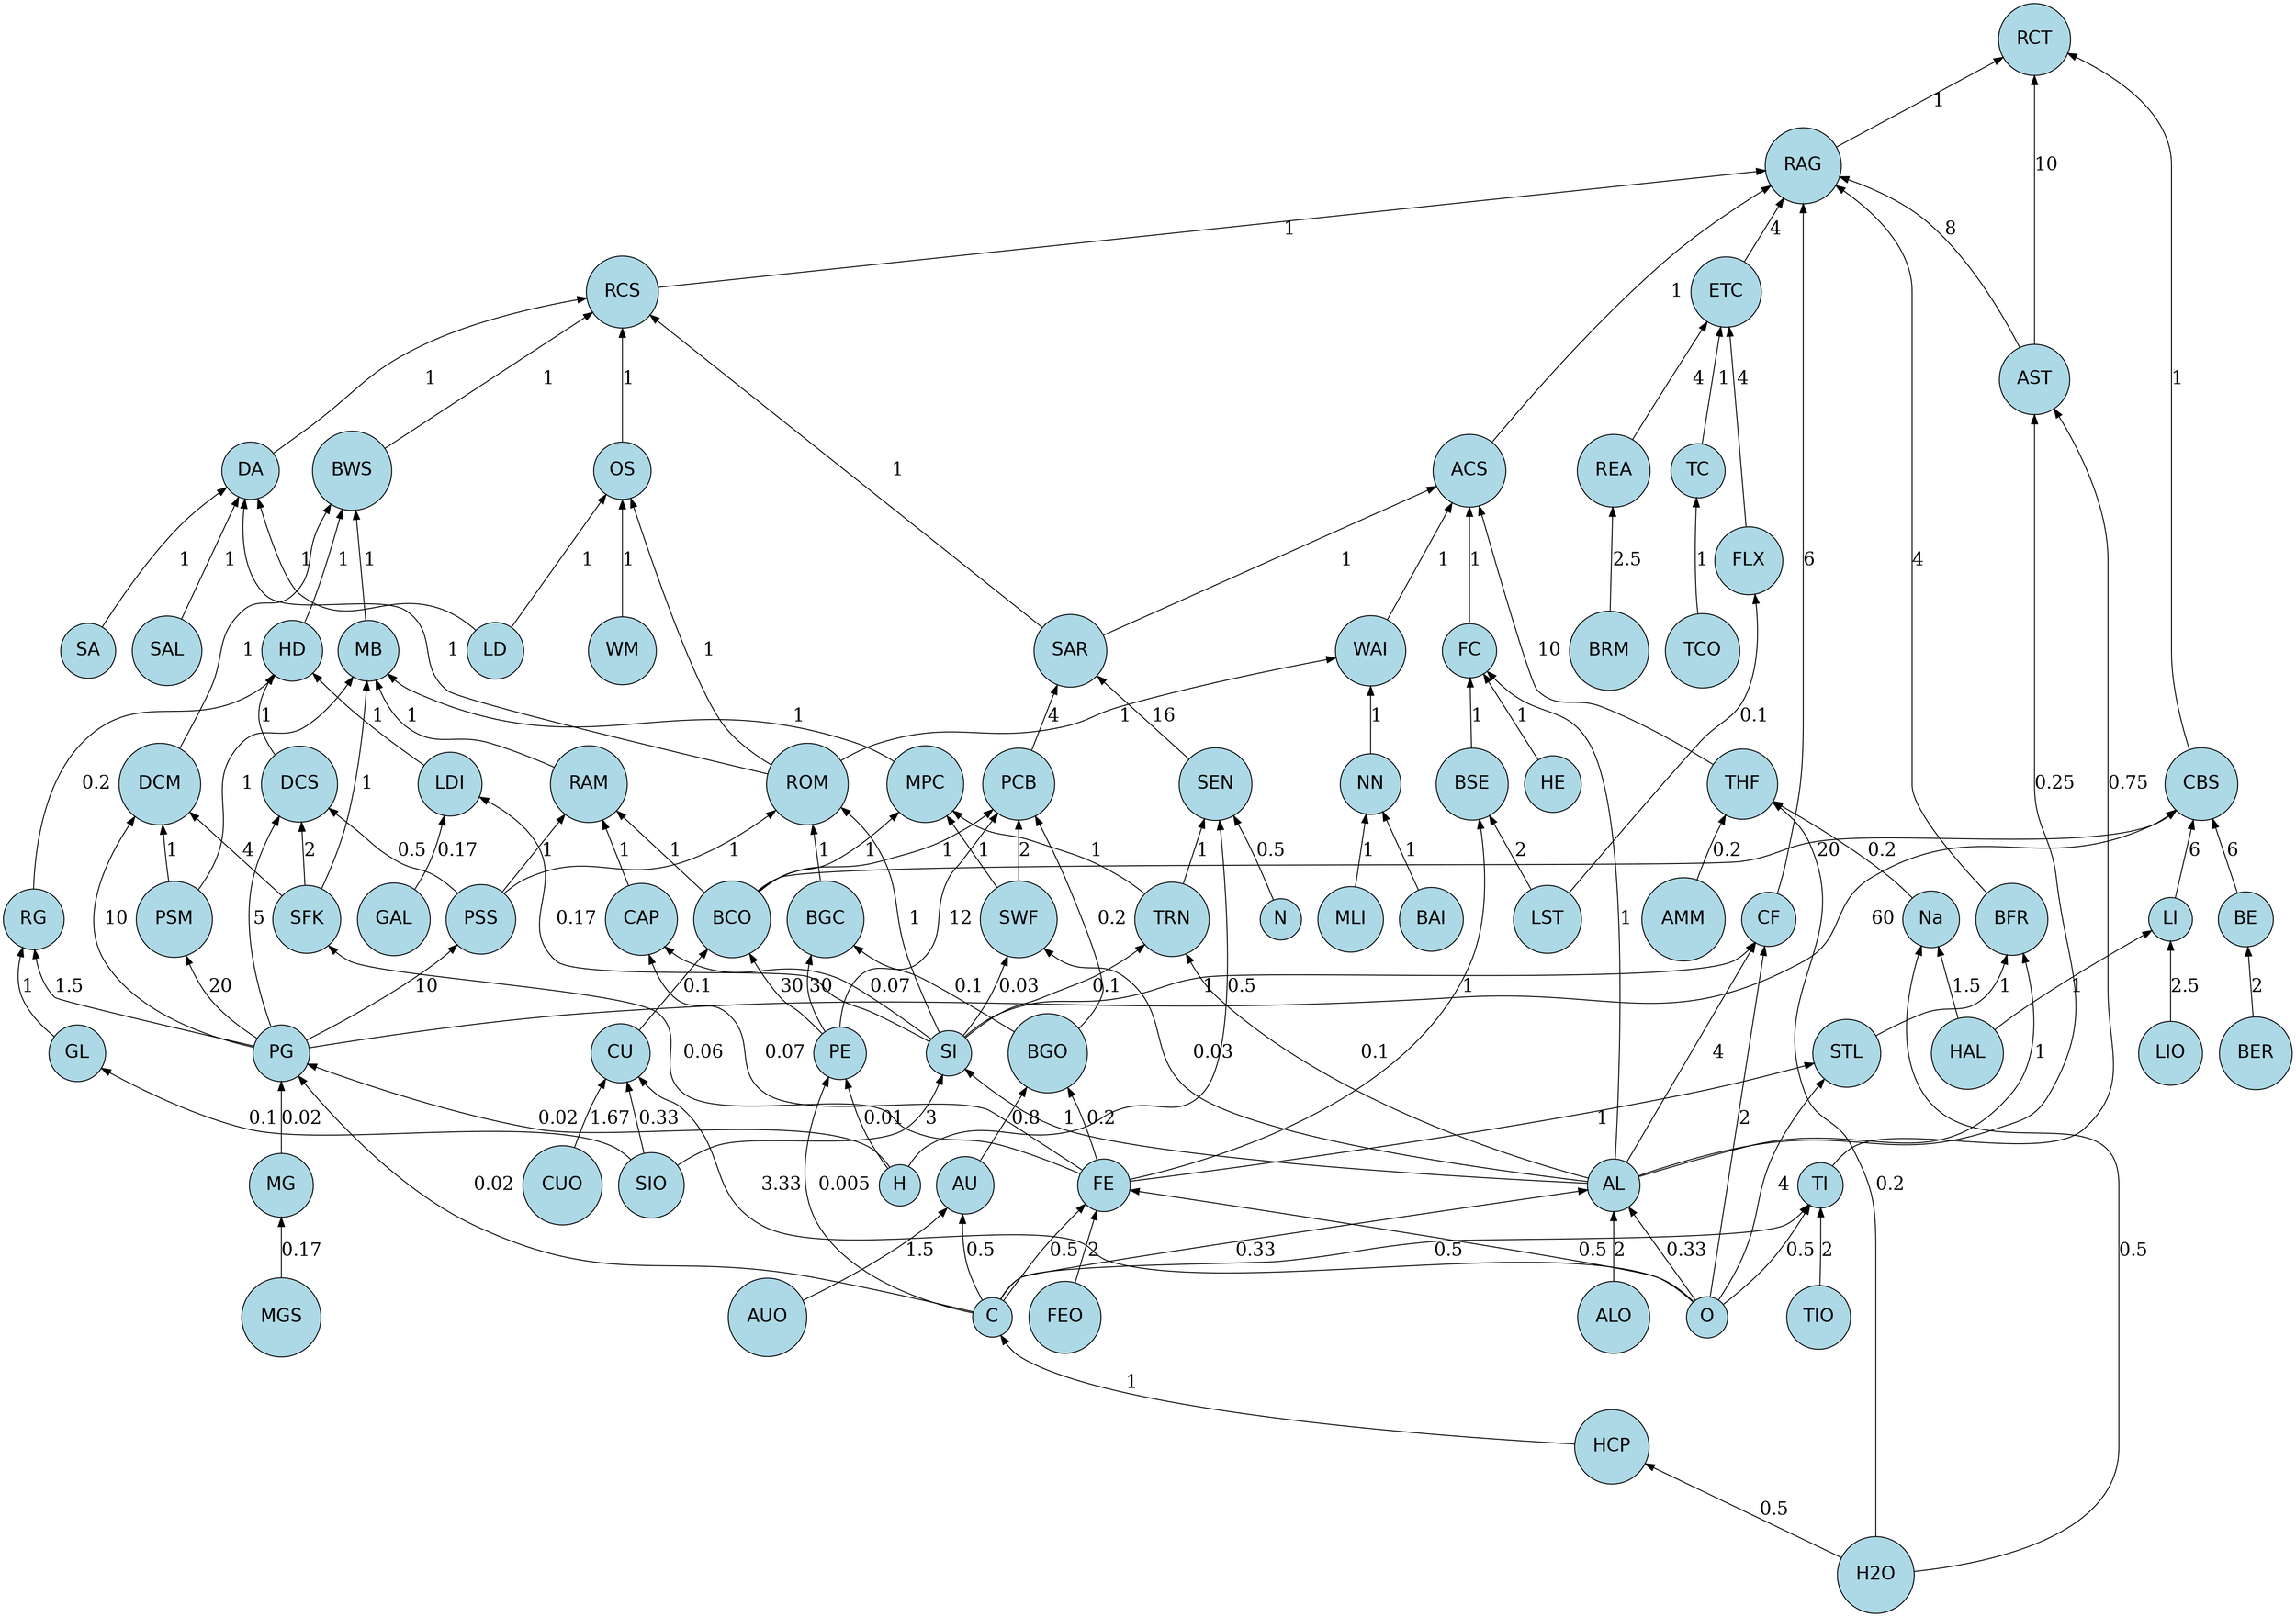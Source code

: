 graph ctree_graph {
bgcolor=white;
RCT [fillcolor=lightblue, fontname=helvetica, fontsize=20, shape=circle, style=filled];
RCT -- RAG
  [color=black, dir=back, fontsize=20, label=1
];
RAG
 [fillcolor=lightblue, fontname=helvetica, fontsize=20, shape=circle, style=filled];
RAG
 -- ETC
  [color=black, dir=back, fontsize=20, label=4
];
ETC
 [fillcolor=lightblue, fontname=helvetica, fontsize=20, shape=circle, style=filled];
ETC
 -- TC
  [color=black, dir=back, fontsize=20, label=1
];
TC
 [fillcolor=lightblue, fontname=helvetica, fontsize=20, shape=circle, style=filled];
TC
 -- TCO
  [color=black, dir=back, fontsize=20, label=1
];
TCO
 [fillcolor=lightblue, fontname=helvetica, fontsize=20, shape=circle, style=filled];
ETC
 -- REA
  [color=black, dir=back, fontsize=20, label=4
];
REA
 [fillcolor=lightblue, fontname=helvetica, fontsize=20, shape=circle, style=filled];
REA
 -- BRM
  [color=black, dir=back, fontsize=20, label="2.5\n"];
BRM
 [fillcolor=lightblue, fontname=helvetica, fontsize=20, shape=circle, style=filled];
ETC
 -- FLX
  [color=black, dir=back, fontsize=20, label=4
];
FLX
 [fillcolor=lightblue, fontname=helvetica, fontsize=20, shape=circle, style=filled];
FLX
 -- LST
  [color=black, dir=back, fontsize=20, label="0.1\n"];
LST
 [fillcolor=lightblue, fontname=helvetica, fontsize=20, shape=circle, style=filled];
RAG
 -- BFR
  [color=black, dir=back, fontsize=20, label=4
];
BFR
 [fillcolor=lightblue, fontname=helvetica, fontsize=20, shape=circle, style=filled];
BFR
 -- STL
  [color=black, dir=back, fontsize=20, label=1
];
STL
 [fillcolor=lightblue, fontname=helvetica, fontsize=20, shape=circle, style=filled];
STL
 -- FE
  [color=black, dir=back, fontsize=20, label=1
];
FE
 [fillcolor=lightblue, fontname=helvetica, fontsize=20, shape=circle, style=filled];
FE
 -- FEO
  [color=black, dir=back, fontsize=20, label=2
];
FEO
 [fillcolor=lightblue, fontname=helvetica, fontsize=20, shape=circle, style=filled];
FE
 -- C
  [color=black, dir=back, fontsize=20, label="0.5\n"];
C
 [fillcolor=lightblue, fontname=helvetica, fontsize=20, shape=circle, style=filled];
C
 -- HCP
  [color=black, dir=back, fontsize=20, label=1
];
HCP
 [fillcolor=lightblue, fontname=helvetica, fontsize=20, shape=circle, style=filled];
HCP
 -- H2O
  [color=black, dir=back, fontsize=20, label="0.5\n"];
H2O
 [fillcolor=lightblue, fontname=helvetica, fontsize=20, shape=circle, style=filled];
FE
 -- O
  [color=black, dir=back, fontsize=20, label="0.5\n"];
O
 [fillcolor=lightblue, fontname=helvetica, fontsize=20, shape=circle, style=filled];
STL
 -- O
  [color=black, dir=back, fontsize=20, label=4
];
O
 [fillcolor=lightblue, fontname=helvetica, fontsize=20, shape=circle, style=filled];
BFR
 -- AL
  [color=black, dir=back, fontsize=20, label=1
];
AL
 [fillcolor=lightblue, fontname=helvetica, fontsize=20, shape=circle, style=filled];
AL
 -- ALO
  [color=black, dir=back, fontsize=20, label=2
];
ALO
 [fillcolor=lightblue, fontname=helvetica, fontsize=20, shape=circle, style=filled];
AL
 -- C
  [color=black, dir=back, fontsize=20, label="0.33\n"];
C
 [fillcolor=lightblue, fontname=helvetica, fontsize=20, shape=circle, style=filled];
HCP
 [fillcolor=lightblue, fontname=helvetica, fontsize=20, shape=circle, style=filled];
H2O
 [fillcolor=lightblue, fontname=helvetica, fontsize=20, shape=circle, style=filled];
AL
 -- O
  [color=black, dir=back, fontsize=20, label="0.33\n"];
O
 [fillcolor=lightblue, fontname=helvetica, fontsize=20, shape=circle, style=filled];
RAG
 -- CF
  [color=black, dir=back, fontsize=20, label=6
];
CF
 [fillcolor=lightblue, fontname=helvetica, fontsize=20, shape=circle, style=filled];
CF
 -- AL
  [color=black, dir=back, fontsize=20, label=4
];
AL
 [fillcolor=lightblue, fontname=helvetica, fontsize=20, shape=circle, style=filled];
ALO
 [fillcolor=lightblue, fontname=helvetica, fontsize=20, shape=circle, style=filled];
C
 [fillcolor=lightblue, fontname=helvetica, fontsize=20, shape=circle, style=filled];
HCP
 [fillcolor=lightblue, fontname=helvetica, fontsize=20, shape=circle, style=filled];
H2O
 [fillcolor=lightblue, fontname=helvetica, fontsize=20, shape=circle, style=filled];
O
 [fillcolor=lightblue, fontname=helvetica, fontsize=20, shape=circle, style=filled];
CF
 -- SI
  [color=black, dir=back, fontsize=20, label=1
];
SI
 [fillcolor=lightblue, fontname=helvetica, fontsize=20, shape=circle, style=filled];
SI
 -- SIO
  [color=black, dir=back, fontsize=20, label=3
];
SIO
 [fillcolor=lightblue, fontname=helvetica, fontsize=20, shape=circle, style=filled];
SI
 -- AL
  [color=black, dir=back, fontsize=20, label=1
];
AL
 [fillcolor=lightblue, fontname=helvetica, fontsize=20, shape=circle, style=filled];
ALO
 [fillcolor=lightblue, fontname=helvetica, fontsize=20, shape=circle, style=filled];
C
 [fillcolor=lightblue, fontname=helvetica, fontsize=20, shape=circle, style=filled];
HCP
 [fillcolor=lightblue, fontname=helvetica, fontsize=20, shape=circle, style=filled];
H2O
 [fillcolor=lightblue, fontname=helvetica, fontsize=20, shape=circle, style=filled];
O
 [fillcolor=lightblue, fontname=helvetica, fontsize=20, shape=circle, style=filled];
CF
 -- O
  [color=black, dir=back, fontsize=20, label=2
];
O
 [fillcolor=lightblue, fontname=helvetica, fontsize=20, shape=circle, style=filled];
RAG
 -- ACS
  [color=black, dir=back, fontsize=20, label=1
];
ACS
 [fillcolor=lightblue, fontname=helvetica, fontsize=20, shape=circle, style=filled];
ACS
 -- WAI
  [color=black, dir=back, fontsize=20, label=1
];
WAI
 [fillcolor=lightblue, fontname=helvetica, fontsize=20, shape=circle, style=filled];
WAI
 -- NN
  [color=black, dir=back, fontsize=20, label=1
];
NN
 [fillcolor=lightblue, fontname=helvetica, fontsize=20, shape=circle, style=filled];
NN
 -- BAI
  [color=black, dir=back, fontsize=20, label=1
];
BAI
 [fillcolor=lightblue, fontname=helvetica, fontsize=20, shape=circle, style=filled];
NN
 -- MLI
  [color=black, dir=back, fontsize=20, label=1
];
MLI
 [fillcolor=lightblue, fontname=helvetica, fontsize=20, shape=circle, style=filled];
WAI
 -- ROM
  [color=black, dir=back, fontsize=20, label=1
];
ROM
 [fillcolor=lightblue, fontname=helvetica, fontsize=20, shape=circle, style=filled];
ROM
 -- PSS
  [color=black, dir=back, fontsize=20, label=1
];
PSS
 [fillcolor=lightblue, fontname=helvetica, fontsize=20, shape=circle, style=filled];
PSS
 -- PG
  [color=black, dir=back, fontsize=20, label=10
];
PG
 [fillcolor=lightblue, fontname=helvetica, fontsize=20, shape=circle, style=filled];
PG
 -- H
  [color=black, dir=back, fontsize=20, label="0.02\n"];
H
 [fillcolor=lightblue, fontname=helvetica, fontsize=20, shape=circle, style=filled];
PG
 -- C
  [color=black, dir=back, fontsize=20, label="0.02\n"];
C
 [fillcolor=lightblue, fontname=helvetica, fontsize=20, shape=circle, style=filled];
HCP
 [fillcolor=lightblue, fontname=helvetica, fontsize=20, shape=circle, style=filled];
H2O
 [fillcolor=lightblue, fontname=helvetica, fontsize=20, shape=circle, style=filled];
PG
 -- MG
  [color=black, dir=back, fontsize=20, label="0.02\n"];
MG
 [fillcolor=lightblue, fontname=helvetica, fontsize=20, shape=circle, style=filled];
MG
 -- MGS
  [color=black, dir=back, fontsize=20, label="0.17\n"];
MGS
 [fillcolor=lightblue, fontname=helvetica, fontsize=20, shape=circle, style=filled];
ROM
 -- BGC
  [color=black, dir=back, fontsize=20, label=1
];
BGC
 [fillcolor=lightblue, fontname=helvetica, fontsize=20, shape=circle, style=filled];
BGC
 -- BGO
  [color=black, dir=back, fontsize=20, label="0.1\n"];
BGO
 [fillcolor=lightblue, fontname=helvetica, fontsize=20, shape=circle, style=filled];
BGO
 -- AU
  [color=black, dir=back, fontsize=20, label="0.8\n"];
AU
 [fillcolor=lightblue, fontname=helvetica, fontsize=20, shape=circle, style=filled];
AU
 -- C
  [color=black, dir=back, fontsize=20, label="0.5\n"];
C
 [fillcolor=lightblue, fontname=helvetica, fontsize=20, shape=circle, style=filled];
HCP
 [fillcolor=lightblue, fontname=helvetica, fontsize=20, shape=circle, style=filled];
H2O
 [fillcolor=lightblue, fontname=helvetica, fontsize=20, shape=circle, style=filled];
AU
 -- AUO
  [color=black, dir=back, fontsize=20, label="1.5\n"];
AUO
 [fillcolor=lightblue, fontname=helvetica, fontsize=20, shape=circle, style=filled];
BGO
 -- FE
  [color=black, dir=back, fontsize=20, label="0.2\n"];
FE
 [fillcolor=lightblue, fontname=helvetica, fontsize=20, shape=circle, style=filled];
FEO
 [fillcolor=lightblue, fontname=helvetica, fontsize=20, shape=circle, style=filled];
C
 [fillcolor=lightblue, fontname=helvetica, fontsize=20, shape=circle, style=filled];
HCP
 [fillcolor=lightblue, fontname=helvetica, fontsize=20, shape=circle, style=filled];
H2O
 [fillcolor=lightblue, fontname=helvetica, fontsize=20, shape=circle, style=filled];
O
 [fillcolor=lightblue, fontname=helvetica, fontsize=20, shape=circle, style=filled];
BGC
 -- PE
  [color=black, dir=back, fontsize=20, label=30
];
PE
 [fillcolor=lightblue, fontname=helvetica, fontsize=20, shape=circle, style=filled];
PE
 -- C
  [color=black, dir=back, fontsize=20, label="0.005\n"];
C
 [fillcolor=lightblue, fontname=helvetica, fontsize=20, shape=circle, style=filled];
HCP
 [fillcolor=lightblue, fontname=helvetica, fontsize=20, shape=circle, style=filled];
H2O
 [fillcolor=lightblue, fontname=helvetica, fontsize=20, shape=circle, style=filled];
PE
 -- H
  [color=black, dir=back, fontsize=20, label="0.01\n"];
H
 [fillcolor=lightblue, fontname=helvetica, fontsize=20, shape=circle, style=filled];
ROM
 -- SI
  [color=black, dir=back, fontsize=20, label=1
];
SI
 [fillcolor=lightblue, fontname=helvetica, fontsize=20, shape=circle, style=filled];
SIO
 [fillcolor=lightblue, fontname=helvetica, fontsize=20, shape=circle, style=filled];
AL
 [fillcolor=lightblue, fontname=helvetica, fontsize=20, shape=circle, style=filled];
ALO
 [fillcolor=lightblue, fontname=helvetica, fontsize=20, shape=circle, style=filled];
C
 [fillcolor=lightblue, fontname=helvetica, fontsize=20, shape=circle, style=filled];
HCP
 [fillcolor=lightblue, fontname=helvetica, fontsize=20, shape=circle, style=filled];
H2O
 [fillcolor=lightblue, fontname=helvetica, fontsize=20, shape=circle, style=filled];
O
 [fillcolor=lightblue, fontname=helvetica, fontsize=20, shape=circle, style=filled];
ACS
 -- SAR
  [color=black, dir=back, fontsize=20, label=1
];
SAR
 [fillcolor=lightblue, fontname=helvetica, fontsize=20, shape=circle, style=filled];
SAR
 -- SEN
  [color=black, dir=back, fontsize=20, label=16
];
SEN
 [fillcolor=lightblue, fontname=helvetica, fontsize=20, shape=circle, style=filled];
SEN
 -- TRN
  [color=black, dir=back, fontsize=20, label=1
];
TRN
 [fillcolor=lightblue, fontname=helvetica, fontsize=20, shape=circle, style=filled];
TRN
 -- AL
  [color=black, dir=back, fontsize=20, label="0.1\n"];
AL
 [fillcolor=lightblue, fontname=helvetica, fontsize=20, shape=circle, style=filled];
ALO
 [fillcolor=lightblue, fontname=helvetica, fontsize=20, shape=circle, style=filled];
C
 [fillcolor=lightblue, fontname=helvetica, fontsize=20, shape=circle, style=filled];
HCP
 [fillcolor=lightblue, fontname=helvetica, fontsize=20, shape=circle, style=filled];
H2O
 [fillcolor=lightblue, fontname=helvetica, fontsize=20, shape=circle, style=filled];
O
 [fillcolor=lightblue, fontname=helvetica, fontsize=20, shape=circle, style=filled];
TRN
 -- SI
  [color=black, dir=back, fontsize=20, label="0.1\n"];
SI
 [fillcolor=lightblue, fontname=helvetica, fontsize=20, shape=circle, style=filled];
SIO
 [fillcolor=lightblue, fontname=helvetica, fontsize=20, shape=circle, style=filled];
AL
 [fillcolor=lightblue, fontname=helvetica, fontsize=20, shape=circle, style=filled];
ALO
 [fillcolor=lightblue, fontname=helvetica, fontsize=20, shape=circle, style=filled];
C
 [fillcolor=lightblue, fontname=helvetica, fontsize=20, shape=circle, style=filled];
HCP
 [fillcolor=lightblue, fontname=helvetica, fontsize=20, shape=circle, style=filled];
H2O
 [fillcolor=lightblue, fontname=helvetica, fontsize=20, shape=circle, style=filled];
O
 [fillcolor=lightblue, fontname=helvetica, fontsize=20, shape=circle, style=filled];
SEN
 -- H
  [color=black, dir=back, fontsize=20, label="0.5\n"];
H
 [fillcolor=lightblue, fontname=helvetica, fontsize=20, shape=circle, style=filled];
SEN
 -- N
  [color=black, dir=back, fontsize=20, label="0.5\n"];
N
 [fillcolor=lightblue, fontname=helvetica, fontsize=20, shape=circle, style=filled];
SAR
 -- PCB
  [color=black, dir=back, fontsize=20, label=4
];
PCB
 [fillcolor=lightblue, fontname=helvetica, fontsize=20, shape=circle, style=filled];
PCB
 -- SWF
  [color=black, dir=back, fontsize=20, label=2
];
SWF
 [fillcolor=lightblue, fontname=helvetica, fontsize=20, shape=circle, style=filled];
SWF
 -- SI
  [color=black, dir=back, fontsize=20, label="0.03\n"];
SI
 [fillcolor=lightblue, fontname=helvetica, fontsize=20, shape=circle, style=filled];
SIO
 [fillcolor=lightblue, fontname=helvetica, fontsize=20, shape=circle, style=filled];
AL
 [fillcolor=lightblue, fontname=helvetica, fontsize=20, shape=circle, style=filled];
ALO
 [fillcolor=lightblue, fontname=helvetica, fontsize=20, shape=circle, style=filled];
C
 [fillcolor=lightblue, fontname=helvetica, fontsize=20, shape=circle, style=filled];
HCP
 [fillcolor=lightblue, fontname=helvetica, fontsize=20, shape=circle, style=filled];
H2O
 [fillcolor=lightblue, fontname=helvetica, fontsize=20, shape=circle, style=filled];
O
 [fillcolor=lightblue, fontname=helvetica, fontsize=20, shape=circle, style=filled];
SWF
 -- AL
  [color=black, dir=back, fontsize=20, label="0.03\n"];
AL
 [fillcolor=lightblue, fontname=helvetica, fontsize=20, shape=circle, style=filled];
ALO
 [fillcolor=lightblue, fontname=helvetica, fontsize=20, shape=circle, style=filled];
C
 [fillcolor=lightblue, fontname=helvetica, fontsize=20, shape=circle, style=filled];
HCP
 [fillcolor=lightblue, fontname=helvetica, fontsize=20, shape=circle, style=filled];
H2O
 [fillcolor=lightblue, fontname=helvetica, fontsize=20, shape=circle, style=filled];
O
 [fillcolor=lightblue, fontname=helvetica, fontsize=20, shape=circle, style=filled];
PCB
 -- BCO
  [color=black, dir=back, fontsize=20, label=1
];
BCO
 [fillcolor=lightblue, fontname=helvetica, fontsize=20, shape=circle, style=filled];
BCO
 -- CU
  [color=black, dir=back, fontsize=20, label="0.1\n"];
CU
 [fillcolor=lightblue, fontname=helvetica, fontsize=20, shape=circle, style=filled];
CU
 -- CUO
  [color=black, dir=back, fontsize=20, label="1.67\n"];
CUO
 [fillcolor=lightblue, fontname=helvetica, fontsize=20, shape=circle, style=filled];
CU
 -- O
  [color=black, dir=back, fontsize=20, label="3.33\n"];
O
 [fillcolor=lightblue, fontname=helvetica, fontsize=20, shape=circle, style=filled];
CU
 -- SIO
  [color=black, dir=back, fontsize=20, label="0.33\n"];
SIO
 [fillcolor=lightblue, fontname=helvetica, fontsize=20, shape=circle, style=filled];
BCO
 -- PE
  [color=black, dir=back, fontsize=20, label=30
];
PE
 [fillcolor=lightblue, fontname=helvetica, fontsize=20, shape=circle, style=filled];
C
 [fillcolor=lightblue, fontname=helvetica, fontsize=20, shape=circle, style=filled];
HCP
 [fillcolor=lightblue, fontname=helvetica, fontsize=20, shape=circle, style=filled];
H2O
 [fillcolor=lightblue, fontname=helvetica, fontsize=20, shape=circle, style=filled];
H
 [fillcolor=lightblue, fontname=helvetica, fontsize=20, shape=circle, style=filled];
PCB
 -- PE
  [color=black, dir=back, fontsize=20, label=12
];
PE
 [fillcolor=lightblue, fontname=helvetica, fontsize=20, shape=circle, style=filled];
C
 [fillcolor=lightblue, fontname=helvetica, fontsize=20, shape=circle, style=filled];
HCP
 [fillcolor=lightblue, fontname=helvetica, fontsize=20, shape=circle, style=filled];
H2O
 [fillcolor=lightblue, fontname=helvetica, fontsize=20, shape=circle, style=filled];
H
 [fillcolor=lightblue, fontname=helvetica, fontsize=20, shape=circle, style=filled];
PCB
 -- BGO
  [color=black, dir=back, fontsize=20, label="0.2\n"];
BGO
 [fillcolor=lightblue, fontname=helvetica, fontsize=20, shape=circle, style=filled];
AU
 [fillcolor=lightblue, fontname=helvetica, fontsize=20, shape=circle, style=filled];
C
 [fillcolor=lightblue, fontname=helvetica, fontsize=20, shape=circle, style=filled];
HCP
 [fillcolor=lightblue, fontname=helvetica, fontsize=20, shape=circle, style=filled];
H2O
 [fillcolor=lightblue, fontname=helvetica, fontsize=20, shape=circle, style=filled];
AUO
 [fillcolor=lightblue, fontname=helvetica, fontsize=20, shape=circle, style=filled];
FE
 [fillcolor=lightblue, fontname=helvetica, fontsize=20, shape=circle, style=filled];
FEO
 [fillcolor=lightblue, fontname=helvetica, fontsize=20, shape=circle, style=filled];
C
 [fillcolor=lightblue, fontname=helvetica, fontsize=20, shape=circle, style=filled];
HCP
 [fillcolor=lightblue, fontname=helvetica, fontsize=20, shape=circle, style=filled];
H2O
 [fillcolor=lightblue, fontname=helvetica, fontsize=20, shape=circle, style=filled];
O
 [fillcolor=lightblue, fontname=helvetica, fontsize=20, shape=circle, style=filled];
ACS
 -- FC
  [color=black, dir=back, fontsize=20, label=1
];
FC
 [fillcolor=lightblue, fontname=helvetica, fontsize=20, shape=circle, style=filled];
FC
 -- AL
  [color=black, dir=back, fontsize=20, label=1
];
AL
 [fillcolor=lightblue, fontname=helvetica, fontsize=20, shape=circle, style=filled];
ALO
 [fillcolor=lightblue, fontname=helvetica, fontsize=20, shape=circle, style=filled];
C
 [fillcolor=lightblue, fontname=helvetica, fontsize=20, shape=circle, style=filled];
HCP
 [fillcolor=lightblue, fontname=helvetica, fontsize=20, shape=circle, style=filled];
H2O
 [fillcolor=lightblue, fontname=helvetica, fontsize=20, shape=circle, style=filled];
O
 [fillcolor=lightblue, fontname=helvetica, fontsize=20, shape=circle, style=filled];
FC
 -- BSE
  [color=black, dir=back, fontsize=20, label=1
];
BSE
 [fillcolor=lightblue, fontname=helvetica, fontsize=20, shape=circle, style=filled];
BSE
 -- FE
  [color=black, dir=back, fontsize=20, label=1
];
FE
 [fillcolor=lightblue, fontname=helvetica, fontsize=20, shape=circle, style=filled];
FEO
 [fillcolor=lightblue, fontname=helvetica, fontsize=20, shape=circle, style=filled];
C
 [fillcolor=lightblue, fontname=helvetica, fontsize=20, shape=circle, style=filled];
HCP
 [fillcolor=lightblue, fontname=helvetica, fontsize=20, shape=circle, style=filled];
H2O
 [fillcolor=lightblue, fontname=helvetica, fontsize=20, shape=circle, style=filled];
O
 [fillcolor=lightblue, fontname=helvetica, fontsize=20, shape=circle, style=filled];
BSE
 -- LST
  [color=black, dir=back, fontsize=20, label=2
];
LST
 [fillcolor=lightblue, fontname=helvetica, fontsize=20, shape=circle, style=filled];
FC
 -- HE
  [color=black, dir=back, fontsize=20, label=1
];
HE
 [fillcolor=lightblue, fontname=helvetica, fontsize=20, shape=circle, style=filled];
ACS
 -- THF
  [color=black, dir=back, fontsize=20, label=10
];
THF
 [fillcolor=lightblue, fontname=helvetica, fontsize=20, shape=circle, style=filled];
THF
 -- AMM
  [color=black, dir=back, fontsize=20, label="0.2\n"];
AMM
 [fillcolor=lightblue, fontname=helvetica, fontsize=20, shape=circle, style=filled];
THF
 -- H2O
  [color=black, dir=back, fontsize=20, label="0.2\n"];
H2O
 [fillcolor=lightblue, fontname=helvetica, fontsize=20, shape=circle, style=filled];
THF
 -- Na
  [color=black, dir=back, fontsize=20, label="0.2\n"];
Na
 [fillcolor=lightblue, fontname=helvetica, fontsize=20, shape=circle, style=filled];
Na
 -- HAL
  [color=black, dir=back, fontsize=20, label="1.5\n"];
HAL
 [fillcolor=lightblue, fontname=helvetica, fontsize=20, shape=circle, style=filled];
Na
 -- H2O
  [color=black, dir=back, fontsize=20, label="0.5\n"];
H2O
 [fillcolor=lightblue, fontname=helvetica, fontsize=20, shape=circle, style=filled];
RAG
 -- RCS
  [color=black, dir=back, fontsize=20, label=1
];
RCS
 [fillcolor=lightblue, fontname=helvetica, fontsize=20, shape=circle, style=filled];
RCS
 -- BWS
  [color=black, dir=back, fontsize=20, label=1
];
BWS
 [fillcolor=lightblue, fontname=helvetica, fontsize=20, shape=circle, style=filled];
BWS
 -- MB
  [color=black, dir=back, fontsize=20, label=1
];
MB
 [fillcolor=lightblue, fontname=helvetica, fontsize=20, shape=circle, style=filled];
MB
 -- RAM
  [color=black, dir=back, fontsize=20, label=1
];
RAM
 [fillcolor=lightblue, fontname=helvetica, fontsize=20, shape=circle, style=filled];
RAM
 -- PSS
  [color=black, dir=back, fontsize=20, label=1
];
PSS
 [fillcolor=lightblue, fontname=helvetica, fontsize=20, shape=circle, style=filled];
PG
 [fillcolor=lightblue, fontname=helvetica, fontsize=20, shape=circle, style=filled];
H
 [fillcolor=lightblue, fontname=helvetica, fontsize=20, shape=circle, style=filled];
C
 [fillcolor=lightblue, fontname=helvetica, fontsize=20, shape=circle, style=filled];
HCP
 [fillcolor=lightblue, fontname=helvetica, fontsize=20, shape=circle, style=filled];
H2O
 [fillcolor=lightblue, fontname=helvetica, fontsize=20, shape=circle, style=filled];
MG
 [fillcolor=lightblue, fontname=helvetica, fontsize=20, shape=circle, style=filled];
MGS
 [fillcolor=lightblue, fontname=helvetica, fontsize=20, shape=circle, style=filled];
RAM
 -- CAP
  [color=black, dir=back, fontsize=20, label=1
];
CAP
 [fillcolor=lightblue, fontname=helvetica, fontsize=20, shape=circle, style=filled];
CAP
 -- SI
  [color=black, dir=back, fontsize=20, label="0.07\n"];
SI
 [fillcolor=lightblue, fontname=helvetica, fontsize=20, shape=circle, style=filled];
SIO
 [fillcolor=lightblue, fontname=helvetica, fontsize=20, shape=circle, style=filled];
AL
 [fillcolor=lightblue, fontname=helvetica, fontsize=20, shape=circle, style=filled];
ALO
 [fillcolor=lightblue, fontname=helvetica, fontsize=20, shape=circle, style=filled];
C
 [fillcolor=lightblue, fontname=helvetica, fontsize=20, shape=circle, style=filled];
HCP
 [fillcolor=lightblue, fontname=helvetica, fontsize=20, shape=circle, style=filled];
H2O
 [fillcolor=lightblue, fontname=helvetica, fontsize=20, shape=circle, style=filled];
O
 [fillcolor=lightblue, fontname=helvetica, fontsize=20, shape=circle, style=filled];
CAP
 -- FE
  [color=black, dir=back, fontsize=20, label="0.07\n"];
FE
 [fillcolor=lightblue, fontname=helvetica, fontsize=20, shape=circle, style=filled];
FEO
 [fillcolor=lightblue, fontname=helvetica, fontsize=20, shape=circle, style=filled];
C
 [fillcolor=lightblue, fontname=helvetica, fontsize=20, shape=circle, style=filled];
HCP
 [fillcolor=lightblue, fontname=helvetica, fontsize=20, shape=circle, style=filled];
H2O
 [fillcolor=lightblue, fontname=helvetica, fontsize=20, shape=circle, style=filled];
O
 [fillcolor=lightblue, fontname=helvetica, fontsize=20, shape=circle, style=filled];
RAM
 -- BCO
  [color=black, dir=back, fontsize=20, label=1
];
BCO
 [fillcolor=lightblue, fontname=helvetica, fontsize=20, shape=circle, style=filled];
CU
 [fillcolor=lightblue, fontname=helvetica, fontsize=20, shape=circle, style=filled];
CUO
 [fillcolor=lightblue, fontname=helvetica, fontsize=20, shape=circle, style=filled];
O
 [fillcolor=lightblue, fontname=helvetica, fontsize=20, shape=circle, style=filled];
SIO
 [fillcolor=lightblue, fontname=helvetica, fontsize=20, shape=circle, style=filled];
PE
 [fillcolor=lightblue, fontname=helvetica, fontsize=20, shape=circle, style=filled];
C
 [fillcolor=lightblue, fontname=helvetica, fontsize=20, shape=circle, style=filled];
HCP
 [fillcolor=lightblue, fontname=helvetica, fontsize=20, shape=circle, style=filled];
H2O
 [fillcolor=lightblue, fontname=helvetica, fontsize=20, shape=circle, style=filled];
H
 [fillcolor=lightblue, fontname=helvetica, fontsize=20, shape=circle, style=filled];
MB
 -- MPC
  [color=black, dir=back, fontsize=20, label=1
];
MPC
 [fillcolor=lightblue, fontname=helvetica, fontsize=20, shape=circle, style=filled];
MPC
 -- SWF
  [color=black, dir=back, fontsize=20, label=1
];
SWF
 [fillcolor=lightblue, fontname=helvetica, fontsize=20, shape=circle, style=filled];
SI
 [fillcolor=lightblue, fontname=helvetica, fontsize=20, shape=circle, style=filled];
SIO
 [fillcolor=lightblue, fontname=helvetica, fontsize=20, shape=circle, style=filled];
AL
 [fillcolor=lightblue, fontname=helvetica, fontsize=20, shape=circle, style=filled];
ALO
 [fillcolor=lightblue, fontname=helvetica, fontsize=20, shape=circle, style=filled];
C
 [fillcolor=lightblue, fontname=helvetica, fontsize=20, shape=circle, style=filled];
HCP
 [fillcolor=lightblue, fontname=helvetica, fontsize=20, shape=circle, style=filled];
H2O
 [fillcolor=lightblue, fontname=helvetica, fontsize=20, shape=circle, style=filled];
O
 [fillcolor=lightblue, fontname=helvetica, fontsize=20, shape=circle, style=filled];
AL
 [fillcolor=lightblue, fontname=helvetica, fontsize=20, shape=circle, style=filled];
ALO
 [fillcolor=lightblue, fontname=helvetica, fontsize=20, shape=circle, style=filled];
C
 [fillcolor=lightblue, fontname=helvetica, fontsize=20, shape=circle, style=filled];
HCP
 [fillcolor=lightblue, fontname=helvetica, fontsize=20, shape=circle, style=filled];
H2O
 [fillcolor=lightblue, fontname=helvetica, fontsize=20, shape=circle, style=filled];
O
 [fillcolor=lightblue, fontname=helvetica, fontsize=20, shape=circle, style=filled];
MPC
 -- TRN
  [color=black, dir=back, fontsize=20, label=1
];
TRN
 [fillcolor=lightblue, fontname=helvetica, fontsize=20, shape=circle, style=filled];
AL
 [fillcolor=lightblue, fontname=helvetica, fontsize=20, shape=circle, style=filled];
ALO
 [fillcolor=lightblue, fontname=helvetica, fontsize=20, shape=circle, style=filled];
C
 [fillcolor=lightblue, fontname=helvetica, fontsize=20, shape=circle, style=filled];
HCP
 [fillcolor=lightblue, fontname=helvetica, fontsize=20, shape=circle, style=filled];
H2O
 [fillcolor=lightblue, fontname=helvetica, fontsize=20, shape=circle, style=filled];
O
 [fillcolor=lightblue, fontname=helvetica, fontsize=20, shape=circle, style=filled];
SI
 [fillcolor=lightblue, fontname=helvetica, fontsize=20, shape=circle, style=filled];
SIO
 [fillcolor=lightblue, fontname=helvetica, fontsize=20, shape=circle, style=filled];
AL
 [fillcolor=lightblue, fontname=helvetica, fontsize=20, shape=circle, style=filled];
ALO
 [fillcolor=lightblue, fontname=helvetica, fontsize=20, shape=circle, style=filled];
C
 [fillcolor=lightblue, fontname=helvetica, fontsize=20, shape=circle, style=filled];
HCP
 [fillcolor=lightblue, fontname=helvetica, fontsize=20, shape=circle, style=filled];
H2O
 [fillcolor=lightblue, fontname=helvetica, fontsize=20, shape=circle, style=filled];
O
 [fillcolor=lightblue, fontname=helvetica, fontsize=20, shape=circle, style=filled];
MPC
 -- BCO
  [color=black, dir=back, fontsize=20, label=1
];
BCO
 [fillcolor=lightblue, fontname=helvetica, fontsize=20, shape=circle, style=filled];
CU
 [fillcolor=lightblue, fontname=helvetica, fontsize=20, shape=circle, style=filled];
CUO
 [fillcolor=lightblue, fontname=helvetica, fontsize=20, shape=circle, style=filled];
O
 [fillcolor=lightblue, fontname=helvetica, fontsize=20, shape=circle, style=filled];
SIO
 [fillcolor=lightblue, fontname=helvetica, fontsize=20, shape=circle, style=filled];
PE
 [fillcolor=lightblue, fontname=helvetica, fontsize=20, shape=circle, style=filled];
C
 [fillcolor=lightblue, fontname=helvetica, fontsize=20, shape=circle, style=filled];
HCP
 [fillcolor=lightblue, fontname=helvetica, fontsize=20, shape=circle, style=filled];
H2O
 [fillcolor=lightblue, fontname=helvetica, fontsize=20, shape=circle, style=filled];
H
 [fillcolor=lightblue, fontname=helvetica, fontsize=20, shape=circle, style=filled];
MB
 -- PSM
  [color=black, dir=back, fontsize=20, label=1
];
PSM
 [fillcolor=lightblue, fontname=helvetica, fontsize=20, shape=circle, style=filled];
PSM
 -- PG
  [color=black, dir=back, fontsize=20, label=20
];
PG
 [fillcolor=lightblue, fontname=helvetica, fontsize=20, shape=circle, style=filled];
H
 [fillcolor=lightblue, fontname=helvetica, fontsize=20, shape=circle, style=filled];
C
 [fillcolor=lightblue, fontname=helvetica, fontsize=20, shape=circle, style=filled];
HCP
 [fillcolor=lightblue, fontname=helvetica, fontsize=20, shape=circle, style=filled];
H2O
 [fillcolor=lightblue, fontname=helvetica, fontsize=20, shape=circle, style=filled];
MG
 [fillcolor=lightblue, fontname=helvetica, fontsize=20, shape=circle, style=filled];
MGS
 [fillcolor=lightblue, fontname=helvetica, fontsize=20, shape=circle, style=filled];
MB
 -- SFK
  [color=black, dir=back, fontsize=20, label=1
];
SFK
 [fillcolor=lightblue, fontname=helvetica, fontsize=20, shape=circle, style=filled];
SFK
 -- FE
  [color=black, dir=back, fontsize=20, label="0.06\n"];
FE
 [fillcolor=lightblue, fontname=helvetica, fontsize=20, shape=circle, style=filled];
FEO
 [fillcolor=lightblue, fontname=helvetica, fontsize=20, shape=circle, style=filled];
C
 [fillcolor=lightblue, fontname=helvetica, fontsize=20, shape=circle, style=filled];
HCP
 [fillcolor=lightblue, fontname=helvetica, fontsize=20, shape=circle, style=filled];
H2O
 [fillcolor=lightblue, fontname=helvetica, fontsize=20, shape=circle, style=filled];
O
 [fillcolor=lightblue, fontname=helvetica, fontsize=20, shape=circle, style=filled];
BWS
 -- DCM
  [color=black, dir=back, fontsize=20, label=1
];
DCM
 [fillcolor=lightblue, fontname=helvetica, fontsize=20, shape=circle, style=filled];
DCM
 -- PSM
  [color=black, dir=back, fontsize=20, label=1
];
PSM
 [fillcolor=lightblue, fontname=helvetica, fontsize=20, shape=circle, style=filled];
PG
 [fillcolor=lightblue, fontname=helvetica, fontsize=20, shape=circle, style=filled];
H
 [fillcolor=lightblue, fontname=helvetica, fontsize=20, shape=circle, style=filled];
C
 [fillcolor=lightblue, fontname=helvetica, fontsize=20, shape=circle, style=filled];
HCP
 [fillcolor=lightblue, fontname=helvetica, fontsize=20, shape=circle, style=filled];
H2O
 [fillcolor=lightblue, fontname=helvetica, fontsize=20, shape=circle, style=filled];
MG
 [fillcolor=lightblue, fontname=helvetica, fontsize=20, shape=circle, style=filled];
MGS
 [fillcolor=lightblue, fontname=helvetica, fontsize=20, shape=circle, style=filled];
DCM
 -- SFK
  [color=black, dir=back, fontsize=20, label=4
];
SFK
 [fillcolor=lightblue, fontname=helvetica, fontsize=20, shape=circle, style=filled];
FE
 [fillcolor=lightblue, fontname=helvetica, fontsize=20, shape=circle, style=filled];
FEO
 [fillcolor=lightblue, fontname=helvetica, fontsize=20, shape=circle, style=filled];
C
 [fillcolor=lightblue, fontname=helvetica, fontsize=20, shape=circle, style=filled];
HCP
 [fillcolor=lightblue, fontname=helvetica, fontsize=20, shape=circle, style=filled];
H2O
 [fillcolor=lightblue, fontname=helvetica, fontsize=20, shape=circle, style=filled];
O
 [fillcolor=lightblue, fontname=helvetica, fontsize=20, shape=circle, style=filled];
DCM
 -- PG
  [color=black, dir=back, fontsize=20, label=10
];
PG
 [fillcolor=lightblue, fontname=helvetica, fontsize=20, shape=circle, style=filled];
H
 [fillcolor=lightblue, fontname=helvetica, fontsize=20, shape=circle, style=filled];
C
 [fillcolor=lightblue, fontname=helvetica, fontsize=20, shape=circle, style=filled];
HCP
 [fillcolor=lightblue, fontname=helvetica, fontsize=20, shape=circle, style=filled];
H2O
 [fillcolor=lightblue, fontname=helvetica, fontsize=20, shape=circle, style=filled];
MG
 [fillcolor=lightblue, fontname=helvetica, fontsize=20, shape=circle, style=filled];
MGS
 [fillcolor=lightblue, fontname=helvetica, fontsize=20, shape=circle, style=filled];
BWS
 -- HD
  [color=black, dir=back, fontsize=20, label=1
];
HD
 [fillcolor=lightblue, fontname=helvetica, fontsize=20, shape=circle, style=filled];
HD
 -- RG
  [color=black, dir=back, fontsize=20, label="0.2\n"];
RG
 [fillcolor=lightblue, fontname=helvetica, fontsize=20, shape=circle, style=filled];
RG
 -- GL
  [color=black, dir=back, fontsize=20, label=1
];
GL
 [fillcolor=lightblue, fontname=helvetica, fontsize=20, shape=circle, style=filled];
GL
 -- SIO
  [color=black, dir=back, fontsize=20, label="0.1\n"];
SIO
 [fillcolor=lightblue, fontname=helvetica, fontsize=20, shape=circle, style=filled];
RG
 -- PG
  [color=black, dir=back, fontsize=20, label="1.5\n"];
PG
 [fillcolor=lightblue, fontname=helvetica, fontsize=20, shape=circle, style=filled];
H
 [fillcolor=lightblue, fontname=helvetica, fontsize=20, shape=circle, style=filled];
C
 [fillcolor=lightblue, fontname=helvetica, fontsize=20, shape=circle, style=filled];
HCP
 [fillcolor=lightblue, fontname=helvetica, fontsize=20, shape=circle, style=filled];
H2O
 [fillcolor=lightblue, fontname=helvetica, fontsize=20, shape=circle, style=filled];
MG
 [fillcolor=lightblue, fontname=helvetica, fontsize=20, shape=circle, style=filled];
MGS
 [fillcolor=lightblue, fontname=helvetica, fontsize=20, shape=circle, style=filled];
HD
 -- DCS
  [color=black, dir=back, fontsize=20, label=1
];
DCS
 [fillcolor=lightblue, fontname=helvetica, fontsize=20, shape=circle, style=filled];
DCS
 -- SFK
  [color=black, dir=back, fontsize=20, label=2
];
SFK
 [fillcolor=lightblue, fontname=helvetica, fontsize=20, shape=circle, style=filled];
FE
 [fillcolor=lightblue, fontname=helvetica, fontsize=20, shape=circle, style=filled];
FEO
 [fillcolor=lightblue, fontname=helvetica, fontsize=20, shape=circle, style=filled];
C
 [fillcolor=lightblue, fontname=helvetica, fontsize=20, shape=circle, style=filled];
HCP
 [fillcolor=lightblue, fontname=helvetica, fontsize=20, shape=circle, style=filled];
H2O
 [fillcolor=lightblue, fontname=helvetica, fontsize=20, shape=circle, style=filled];
O
 [fillcolor=lightblue, fontname=helvetica, fontsize=20, shape=circle, style=filled];
DCS
 -- PG
  [color=black, dir=back, fontsize=20, label=5
];
PG
 [fillcolor=lightblue, fontname=helvetica, fontsize=20, shape=circle, style=filled];
H
 [fillcolor=lightblue, fontname=helvetica, fontsize=20, shape=circle, style=filled];
C
 [fillcolor=lightblue, fontname=helvetica, fontsize=20, shape=circle, style=filled];
HCP
 [fillcolor=lightblue, fontname=helvetica, fontsize=20, shape=circle, style=filled];
H2O
 [fillcolor=lightblue, fontname=helvetica, fontsize=20, shape=circle, style=filled];
MG
 [fillcolor=lightblue, fontname=helvetica, fontsize=20, shape=circle, style=filled];
MGS
 [fillcolor=lightblue, fontname=helvetica, fontsize=20, shape=circle, style=filled];
DCS
 -- PSS
  [color=black, dir=back, fontsize=20, label="0.5\n"];
PSS
 [fillcolor=lightblue, fontname=helvetica, fontsize=20, shape=circle, style=filled];
PG
 [fillcolor=lightblue, fontname=helvetica, fontsize=20, shape=circle, style=filled];
H
 [fillcolor=lightblue, fontname=helvetica, fontsize=20, shape=circle, style=filled];
C
 [fillcolor=lightblue, fontname=helvetica, fontsize=20, shape=circle, style=filled];
HCP
 [fillcolor=lightblue, fontname=helvetica, fontsize=20, shape=circle, style=filled];
H2O
 [fillcolor=lightblue, fontname=helvetica, fontsize=20, shape=circle, style=filled];
MG
 [fillcolor=lightblue, fontname=helvetica, fontsize=20, shape=circle, style=filled];
MGS
 [fillcolor=lightblue, fontname=helvetica, fontsize=20, shape=circle, style=filled];
HD
 -- LDI
  [color=black, dir=back, fontsize=20, label=1
];
LDI
 [fillcolor=lightblue, fontname=helvetica, fontsize=20, shape=circle, style=filled];
LDI
 -- GAL
  [color=black, dir=back, fontsize=20, label="0.17\n"];
GAL
 [fillcolor=lightblue, fontname=helvetica, fontsize=20, shape=circle, style=filled];
LDI
 -- SI
  [color=black, dir=back, fontsize=20, label="0.17\n"];
SI
 [fillcolor=lightblue, fontname=helvetica, fontsize=20, shape=circle, style=filled];
SIO
 [fillcolor=lightblue, fontname=helvetica, fontsize=20, shape=circle, style=filled];
AL
 [fillcolor=lightblue, fontname=helvetica, fontsize=20, shape=circle, style=filled];
ALO
 [fillcolor=lightblue, fontname=helvetica, fontsize=20, shape=circle, style=filled];
C
 [fillcolor=lightblue, fontname=helvetica, fontsize=20, shape=circle, style=filled];
HCP
 [fillcolor=lightblue, fontname=helvetica, fontsize=20, shape=circle, style=filled];
H2O
 [fillcolor=lightblue, fontname=helvetica, fontsize=20, shape=circle, style=filled];
O
 [fillcolor=lightblue, fontname=helvetica, fontsize=20, shape=circle, style=filled];
RCS
 -- OS
  [color=black, dir=back, fontsize=20, label=1
];
OS
 [fillcolor=lightblue, fontname=helvetica, fontsize=20, shape=circle, style=filled];
OS
 -- LD
  [color=black, dir=back, fontsize=20, label=1
];
LD
 [fillcolor=lightblue, fontname=helvetica, fontsize=20, shape=circle, style=filled];
OS
 -- WM
  [color=black, dir=back, fontsize=20, label=1
];
WM
 [fillcolor=lightblue, fontname=helvetica, fontsize=20, shape=circle, style=filled];
OS
 -- ROM
  [color=black, dir=back, fontsize=20, label=1
];
ROM
 [fillcolor=lightblue, fontname=helvetica, fontsize=20, shape=circle, style=filled];
PSS
 [fillcolor=lightblue, fontname=helvetica, fontsize=20, shape=circle, style=filled];
PG
 [fillcolor=lightblue, fontname=helvetica, fontsize=20, shape=circle, style=filled];
H
 [fillcolor=lightblue, fontname=helvetica, fontsize=20, shape=circle, style=filled];
C
 [fillcolor=lightblue, fontname=helvetica, fontsize=20, shape=circle, style=filled];
HCP
 [fillcolor=lightblue, fontname=helvetica, fontsize=20, shape=circle, style=filled];
H2O
 [fillcolor=lightblue, fontname=helvetica, fontsize=20, shape=circle, style=filled];
MG
 [fillcolor=lightblue, fontname=helvetica, fontsize=20, shape=circle, style=filled];
MGS
 [fillcolor=lightblue, fontname=helvetica, fontsize=20, shape=circle, style=filled];
BGC
 [fillcolor=lightblue, fontname=helvetica, fontsize=20, shape=circle, style=filled];
BGO
 [fillcolor=lightblue, fontname=helvetica, fontsize=20, shape=circle, style=filled];
AU
 [fillcolor=lightblue, fontname=helvetica, fontsize=20, shape=circle, style=filled];
C
 [fillcolor=lightblue, fontname=helvetica, fontsize=20, shape=circle, style=filled];
HCP
 [fillcolor=lightblue, fontname=helvetica, fontsize=20, shape=circle, style=filled];
H2O
 [fillcolor=lightblue, fontname=helvetica, fontsize=20, shape=circle, style=filled];
AUO
 [fillcolor=lightblue, fontname=helvetica, fontsize=20, shape=circle, style=filled];
FE
 [fillcolor=lightblue, fontname=helvetica, fontsize=20, shape=circle, style=filled];
FEO
 [fillcolor=lightblue, fontname=helvetica, fontsize=20, shape=circle, style=filled];
C
 [fillcolor=lightblue, fontname=helvetica, fontsize=20, shape=circle, style=filled];
HCP
 [fillcolor=lightblue, fontname=helvetica, fontsize=20, shape=circle, style=filled];
H2O
 [fillcolor=lightblue, fontname=helvetica, fontsize=20, shape=circle, style=filled];
O
 [fillcolor=lightblue, fontname=helvetica, fontsize=20, shape=circle, style=filled];
PE
 [fillcolor=lightblue, fontname=helvetica, fontsize=20, shape=circle, style=filled];
C
 [fillcolor=lightblue, fontname=helvetica, fontsize=20, shape=circle, style=filled];
HCP
 [fillcolor=lightblue, fontname=helvetica, fontsize=20, shape=circle, style=filled];
H2O
 [fillcolor=lightblue, fontname=helvetica, fontsize=20, shape=circle, style=filled];
H
 [fillcolor=lightblue, fontname=helvetica, fontsize=20, shape=circle, style=filled];
SI
 [fillcolor=lightblue, fontname=helvetica, fontsize=20, shape=circle, style=filled];
SIO
 [fillcolor=lightblue, fontname=helvetica, fontsize=20, shape=circle, style=filled];
AL
 [fillcolor=lightblue, fontname=helvetica, fontsize=20, shape=circle, style=filled];
ALO
 [fillcolor=lightblue, fontname=helvetica, fontsize=20, shape=circle, style=filled];
C
 [fillcolor=lightblue, fontname=helvetica, fontsize=20, shape=circle, style=filled];
HCP
 [fillcolor=lightblue, fontname=helvetica, fontsize=20, shape=circle, style=filled];
H2O
 [fillcolor=lightblue, fontname=helvetica, fontsize=20, shape=circle, style=filled];
O
 [fillcolor=lightblue, fontname=helvetica, fontsize=20, shape=circle, style=filled];
RCS
 -- SAR
  [color=black, dir=back, fontsize=20, label=1
];
SAR
 [fillcolor=lightblue, fontname=helvetica, fontsize=20, shape=circle, style=filled];
SEN
 [fillcolor=lightblue, fontname=helvetica, fontsize=20, shape=circle, style=filled];
TRN
 [fillcolor=lightblue, fontname=helvetica, fontsize=20, shape=circle, style=filled];
AL
 [fillcolor=lightblue, fontname=helvetica, fontsize=20, shape=circle, style=filled];
ALO
 [fillcolor=lightblue, fontname=helvetica, fontsize=20, shape=circle, style=filled];
C
 [fillcolor=lightblue, fontname=helvetica, fontsize=20, shape=circle, style=filled];
HCP
 [fillcolor=lightblue, fontname=helvetica, fontsize=20, shape=circle, style=filled];
H2O
 [fillcolor=lightblue, fontname=helvetica, fontsize=20, shape=circle, style=filled];
O
 [fillcolor=lightblue, fontname=helvetica, fontsize=20, shape=circle, style=filled];
SI
 [fillcolor=lightblue, fontname=helvetica, fontsize=20, shape=circle, style=filled];
SIO
 [fillcolor=lightblue, fontname=helvetica, fontsize=20, shape=circle, style=filled];
AL
 [fillcolor=lightblue, fontname=helvetica, fontsize=20, shape=circle, style=filled];
ALO
 [fillcolor=lightblue, fontname=helvetica, fontsize=20, shape=circle, style=filled];
C
 [fillcolor=lightblue, fontname=helvetica, fontsize=20, shape=circle, style=filled];
HCP
 [fillcolor=lightblue, fontname=helvetica, fontsize=20, shape=circle, style=filled];
H2O
 [fillcolor=lightblue, fontname=helvetica, fontsize=20, shape=circle, style=filled];
O
 [fillcolor=lightblue, fontname=helvetica, fontsize=20, shape=circle, style=filled];
H
 [fillcolor=lightblue, fontname=helvetica, fontsize=20, shape=circle, style=filled];
N
 [fillcolor=lightblue, fontname=helvetica, fontsize=20, shape=circle, style=filled];
PCB
 [fillcolor=lightblue, fontname=helvetica, fontsize=20, shape=circle, style=filled];
SWF
 [fillcolor=lightblue, fontname=helvetica, fontsize=20, shape=circle, style=filled];
SI
 [fillcolor=lightblue, fontname=helvetica, fontsize=20, shape=circle, style=filled];
SIO
 [fillcolor=lightblue, fontname=helvetica, fontsize=20, shape=circle, style=filled];
AL
 [fillcolor=lightblue, fontname=helvetica, fontsize=20, shape=circle, style=filled];
ALO
 [fillcolor=lightblue, fontname=helvetica, fontsize=20, shape=circle, style=filled];
C
 [fillcolor=lightblue, fontname=helvetica, fontsize=20, shape=circle, style=filled];
HCP
 [fillcolor=lightblue, fontname=helvetica, fontsize=20, shape=circle, style=filled];
H2O
 [fillcolor=lightblue, fontname=helvetica, fontsize=20, shape=circle, style=filled];
O
 [fillcolor=lightblue, fontname=helvetica, fontsize=20, shape=circle, style=filled];
AL
 [fillcolor=lightblue, fontname=helvetica, fontsize=20, shape=circle, style=filled];
ALO
 [fillcolor=lightblue, fontname=helvetica, fontsize=20, shape=circle, style=filled];
C
 [fillcolor=lightblue, fontname=helvetica, fontsize=20, shape=circle, style=filled];
HCP
 [fillcolor=lightblue, fontname=helvetica, fontsize=20, shape=circle, style=filled];
H2O
 [fillcolor=lightblue, fontname=helvetica, fontsize=20, shape=circle, style=filled];
O
 [fillcolor=lightblue, fontname=helvetica, fontsize=20, shape=circle, style=filled];
BCO
 [fillcolor=lightblue, fontname=helvetica, fontsize=20, shape=circle, style=filled];
CU
 [fillcolor=lightblue, fontname=helvetica, fontsize=20, shape=circle, style=filled];
CUO
 [fillcolor=lightblue, fontname=helvetica, fontsize=20, shape=circle, style=filled];
O
 [fillcolor=lightblue, fontname=helvetica, fontsize=20, shape=circle, style=filled];
SIO
 [fillcolor=lightblue, fontname=helvetica, fontsize=20, shape=circle, style=filled];
PE
 [fillcolor=lightblue, fontname=helvetica, fontsize=20, shape=circle, style=filled];
C
 [fillcolor=lightblue, fontname=helvetica, fontsize=20, shape=circle, style=filled];
HCP
 [fillcolor=lightblue, fontname=helvetica, fontsize=20, shape=circle, style=filled];
H2O
 [fillcolor=lightblue, fontname=helvetica, fontsize=20, shape=circle, style=filled];
H
 [fillcolor=lightblue, fontname=helvetica, fontsize=20, shape=circle, style=filled];
PE
 [fillcolor=lightblue, fontname=helvetica, fontsize=20, shape=circle, style=filled];
C
 [fillcolor=lightblue, fontname=helvetica, fontsize=20, shape=circle, style=filled];
HCP
 [fillcolor=lightblue, fontname=helvetica, fontsize=20, shape=circle, style=filled];
H2O
 [fillcolor=lightblue, fontname=helvetica, fontsize=20, shape=circle, style=filled];
H
 [fillcolor=lightblue, fontname=helvetica, fontsize=20, shape=circle, style=filled];
BGO
 [fillcolor=lightblue, fontname=helvetica, fontsize=20, shape=circle, style=filled];
AU
 [fillcolor=lightblue, fontname=helvetica, fontsize=20, shape=circle, style=filled];
C
 [fillcolor=lightblue, fontname=helvetica, fontsize=20, shape=circle, style=filled];
HCP
 [fillcolor=lightblue, fontname=helvetica, fontsize=20, shape=circle, style=filled];
H2O
 [fillcolor=lightblue, fontname=helvetica, fontsize=20, shape=circle, style=filled];
AUO
 [fillcolor=lightblue, fontname=helvetica, fontsize=20, shape=circle, style=filled];
FE
 [fillcolor=lightblue, fontname=helvetica, fontsize=20, shape=circle, style=filled];
FEO
 [fillcolor=lightblue, fontname=helvetica, fontsize=20, shape=circle, style=filled];
C
 [fillcolor=lightblue, fontname=helvetica, fontsize=20, shape=circle, style=filled];
HCP
 [fillcolor=lightblue, fontname=helvetica, fontsize=20, shape=circle, style=filled];
H2O
 [fillcolor=lightblue, fontname=helvetica, fontsize=20, shape=circle, style=filled];
O
 [fillcolor=lightblue, fontname=helvetica, fontsize=20, shape=circle, style=filled];
RCS
 -- DA
  [color=black, dir=back, fontsize=20, label=1
];
DA
 [fillcolor=lightblue, fontname=helvetica, fontsize=20, shape=circle, style=filled];
DA
 -- SAL
  [color=black, dir=back, fontsize=20, label=1
];
SAL
 [fillcolor=lightblue, fontname=helvetica, fontsize=20, shape=circle, style=filled];
DA
 -- LD
  [color=black, dir=back, fontsize=20, label=1
];
LD
 [fillcolor=lightblue, fontname=helvetica, fontsize=20, shape=circle, style=filled];
DA
 -- ROM
  [color=black, dir=back, fontsize=20, label=1
];
ROM
 [fillcolor=lightblue, fontname=helvetica, fontsize=20, shape=circle, style=filled];
PSS
 [fillcolor=lightblue, fontname=helvetica, fontsize=20, shape=circle, style=filled];
PG
 [fillcolor=lightblue, fontname=helvetica, fontsize=20, shape=circle, style=filled];
H
 [fillcolor=lightblue, fontname=helvetica, fontsize=20, shape=circle, style=filled];
C
 [fillcolor=lightblue, fontname=helvetica, fontsize=20, shape=circle, style=filled];
HCP
 [fillcolor=lightblue, fontname=helvetica, fontsize=20, shape=circle, style=filled];
H2O
 [fillcolor=lightblue, fontname=helvetica, fontsize=20, shape=circle, style=filled];
MG
 [fillcolor=lightblue, fontname=helvetica, fontsize=20, shape=circle, style=filled];
MGS
 [fillcolor=lightblue, fontname=helvetica, fontsize=20, shape=circle, style=filled];
BGC
 [fillcolor=lightblue, fontname=helvetica, fontsize=20, shape=circle, style=filled];
BGO
 [fillcolor=lightblue, fontname=helvetica, fontsize=20, shape=circle, style=filled];
AU
 [fillcolor=lightblue, fontname=helvetica, fontsize=20, shape=circle, style=filled];
C
 [fillcolor=lightblue, fontname=helvetica, fontsize=20, shape=circle, style=filled];
HCP
 [fillcolor=lightblue, fontname=helvetica, fontsize=20, shape=circle, style=filled];
H2O
 [fillcolor=lightblue, fontname=helvetica, fontsize=20, shape=circle, style=filled];
AUO
 [fillcolor=lightblue, fontname=helvetica, fontsize=20, shape=circle, style=filled];
FE
 [fillcolor=lightblue, fontname=helvetica, fontsize=20, shape=circle, style=filled];
FEO
 [fillcolor=lightblue, fontname=helvetica, fontsize=20, shape=circle, style=filled];
C
 [fillcolor=lightblue, fontname=helvetica, fontsize=20, shape=circle, style=filled];
HCP
 [fillcolor=lightblue, fontname=helvetica, fontsize=20, shape=circle, style=filled];
H2O
 [fillcolor=lightblue, fontname=helvetica, fontsize=20, shape=circle, style=filled];
O
 [fillcolor=lightblue, fontname=helvetica, fontsize=20, shape=circle, style=filled];
PE
 [fillcolor=lightblue, fontname=helvetica, fontsize=20, shape=circle, style=filled];
C
 [fillcolor=lightblue, fontname=helvetica, fontsize=20, shape=circle, style=filled];
HCP
 [fillcolor=lightblue, fontname=helvetica, fontsize=20, shape=circle, style=filled];
H2O
 [fillcolor=lightblue, fontname=helvetica, fontsize=20, shape=circle, style=filled];
H
 [fillcolor=lightblue, fontname=helvetica, fontsize=20, shape=circle, style=filled];
SI
 [fillcolor=lightblue, fontname=helvetica, fontsize=20, shape=circle, style=filled];
SIO
 [fillcolor=lightblue, fontname=helvetica, fontsize=20, shape=circle, style=filled];
AL
 [fillcolor=lightblue, fontname=helvetica, fontsize=20, shape=circle, style=filled];
ALO
 [fillcolor=lightblue, fontname=helvetica, fontsize=20, shape=circle, style=filled];
C
 [fillcolor=lightblue, fontname=helvetica, fontsize=20, shape=circle, style=filled];
HCP
 [fillcolor=lightblue, fontname=helvetica, fontsize=20, shape=circle, style=filled];
H2O
 [fillcolor=lightblue, fontname=helvetica, fontsize=20, shape=circle, style=filled];
O
 [fillcolor=lightblue, fontname=helvetica, fontsize=20, shape=circle, style=filled];
DA
 -- SA
  [color=black, dir=back, fontsize=20, label=1
];
SA
 [fillcolor=lightblue, fontname=helvetica, fontsize=20, shape=circle, style=filled];
RAG
 -- AST
  [color=black, dir=back, fontsize=20, label=8
];
AST
 [fillcolor=lightblue, fontname=helvetica, fontsize=20, shape=circle, style=filled];
AST
 -- AL
  [color=black, dir=back, fontsize=20, label="0.25\n"];
AL
 [fillcolor=lightblue, fontname=helvetica, fontsize=20, shape=circle, style=filled];
ALO
 [fillcolor=lightblue, fontname=helvetica, fontsize=20, shape=circle, style=filled];
C
 [fillcolor=lightblue, fontname=helvetica, fontsize=20, shape=circle, style=filled];
HCP
 [fillcolor=lightblue, fontname=helvetica, fontsize=20, shape=circle, style=filled];
H2O
 [fillcolor=lightblue, fontname=helvetica, fontsize=20, shape=circle, style=filled];
O
 [fillcolor=lightblue, fontname=helvetica, fontsize=20, shape=circle, style=filled];
AST
 -- TI
  [color=black, dir=back, fontsize=20, label="0.75\n"];
TI
 [fillcolor=lightblue, fontname=helvetica, fontsize=20, shape=circle, style=filled];
TI
 -- TIO
  [color=black, dir=back, fontsize=20, label=2
];
TIO
 [fillcolor=lightblue, fontname=helvetica, fontsize=20, shape=circle, style=filled];
TI
 -- C
  [color=black, dir=back, fontsize=20, label="0.5\n"];
C
 [fillcolor=lightblue, fontname=helvetica, fontsize=20, shape=circle, style=filled];
HCP
 [fillcolor=lightblue, fontname=helvetica, fontsize=20, shape=circle, style=filled];
H2O
 [fillcolor=lightblue, fontname=helvetica, fontsize=20, shape=circle, style=filled];
TI
 -- O
  [color=black, dir=back, fontsize=20, label="0.5\n"];
O
 [fillcolor=lightblue, fontname=helvetica, fontsize=20, shape=circle, style=filled];
RCT -- AST
  [color=black, dir=back, fontsize=20, label=10
];
AST
 [fillcolor=lightblue, fontname=helvetica, fontsize=20, shape=circle, style=filled];
AL
 [fillcolor=lightblue, fontname=helvetica, fontsize=20, shape=circle, style=filled];
ALO
 [fillcolor=lightblue, fontname=helvetica, fontsize=20, shape=circle, style=filled];
C
 [fillcolor=lightblue, fontname=helvetica, fontsize=20, shape=circle, style=filled];
HCP
 [fillcolor=lightblue, fontname=helvetica, fontsize=20, shape=circle, style=filled];
H2O
 [fillcolor=lightblue, fontname=helvetica, fontsize=20, shape=circle, style=filled];
O
 [fillcolor=lightblue, fontname=helvetica, fontsize=20, shape=circle, style=filled];
TI
 [fillcolor=lightblue, fontname=helvetica, fontsize=20, shape=circle, style=filled];
TIO
 [fillcolor=lightblue, fontname=helvetica, fontsize=20, shape=circle, style=filled];
C
 [fillcolor=lightblue, fontname=helvetica, fontsize=20, shape=circle, style=filled];
HCP
 [fillcolor=lightblue, fontname=helvetica, fontsize=20, shape=circle, style=filled];
H2O
 [fillcolor=lightblue, fontname=helvetica, fontsize=20, shape=circle, style=filled];
O
 [fillcolor=lightblue, fontname=helvetica, fontsize=20, shape=circle, style=filled];
RCT -- CBS
  [color=black, dir=back, fontsize=20, label=1
];
CBS
 [fillcolor=lightblue, fontname=helvetica, fontsize=20, shape=circle, style=filled];
CBS
 -- LI
  [color=black, dir=back, fontsize=20, label=6
];
LI
 [fillcolor=lightblue, fontname=helvetica, fontsize=20, shape=circle, style=filled];
LI
 -- LIO
  [color=black, dir=back, fontsize=20, label="2.5\n"];
LIO
 [fillcolor=lightblue, fontname=helvetica, fontsize=20, shape=circle, style=filled];
LI
 -- HAL
  [color=black, dir=back, fontsize=20, label=1
];
HAL
 [fillcolor=lightblue, fontname=helvetica, fontsize=20, shape=circle, style=filled];
CBS
 -- BE
  [color=black, dir=back, fontsize=20, label=6
];
BE
 [fillcolor=lightblue, fontname=helvetica, fontsize=20, shape=circle, style=filled];
BE
 -- BER
  [color=black, dir=back, fontsize=20, label=2
];
BER
 [fillcolor=lightblue, fontname=helvetica, fontsize=20, shape=circle, style=filled];
CBS
 -- BCO
  [color=black, dir=back, fontsize=20, label=20
];
BCO
 [fillcolor=lightblue, fontname=helvetica, fontsize=20, shape=circle, style=filled];
CU
 [fillcolor=lightblue, fontname=helvetica, fontsize=20, shape=circle, style=filled];
CUO
 [fillcolor=lightblue, fontname=helvetica, fontsize=20, shape=circle, style=filled];
O
 [fillcolor=lightblue, fontname=helvetica, fontsize=20, shape=circle, style=filled];
SIO
 [fillcolor=lightblue, fontname=helvetica, fontsize=20, shape=circle, style=filled];
PE
 [fillcolor=lightblue, fontname=helvetica, fontsize=20, shape=circle, style=filled];
C
 [fillcolor=lightblue, fontname=helvetica, fontsize=20, shape=circle, style=filled];
HCP
 [fillcolor=lightblue, fontname=helvetica, fontsize=20, shape=circle, style=filled];
H2O
 [fillcolor=lightblue, fontname=helvetica, fontsize=20, shape=circle, style=filled];
H
 [fillcolor=lightblue, fontname=helvetica, fontsize=20, shape=circle, style=filled];
CBS
 -- PG
  [color=black, dir=back, fontsize=20, label=60
];
PG
 [fillcolor=lightblue, fontname=helvetica, fontsize=20, shape=circle, style=filled];
H
 [fillcolor=lightblue, fontname=helvetica, fontsize=20, shape=circle, style=filled];
C
 [fillcolor=lightblue, fontname=helvetica, fontsize=20, shape=circle, style=filled];
HCP
 [fillcolor=lightblue, fontname=helvetica, fontsize=20, shape=circle, style=filled];
H2O
 [fillcolor=lightblue, fontname=helvetica, fontsize=20, shape=circle, style=filled];
MG
 [fillcolor=lightblue, fontname=helvetica, fontsize=20, shape=circle, style=filled];
MGS
 [fillcolor=lightblue, fontname=helvetica, fontsize=20, shape=circle, style=filled];
}
